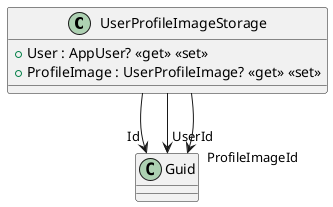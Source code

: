 @startuml
class UserProfileImageStorage {
    + User : AppUser? <<get>> <<set>>
    + ProfileImage : UserProfileImage? <<get>> <<set>>
}
UserProfileImageStorage --> "Id" Guid
UserProfileImageStorage --> "UserId" Guid
UserProfileImageStorage --> "ProfileImageId" Guid
@enduml
